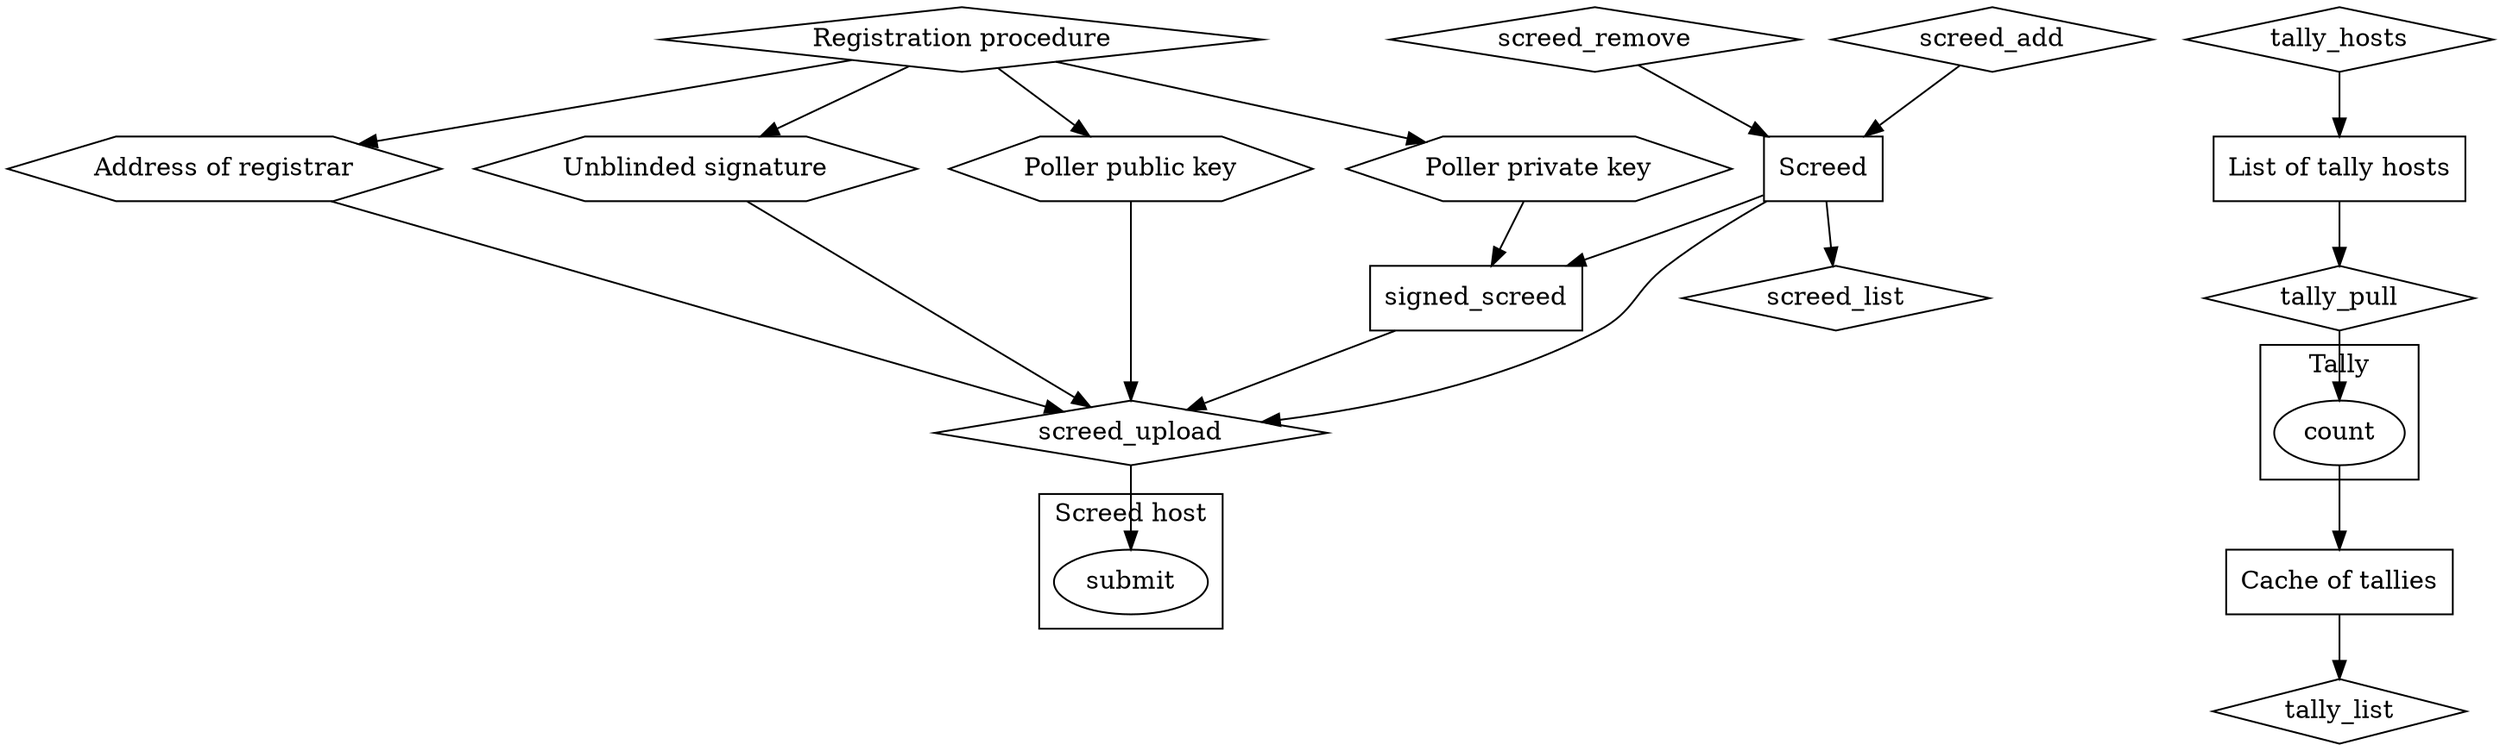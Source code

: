 digraph {
  // Registration data
  unblinded [label="Unblinded signature"]
  public [label="Poller public key"]
  private [label="Poller private key"]
  registrar [label="Address of registrar"]
  unblinded, public, private, registrar [shape="hexagon"]
 
  // Other data
  screed, signed_screed, tally_config, tally_cache [shape="box"]
  screed [label="Screed"]
  tally_config [label="List of tally hosts"]
  tally_cache [label="Cache of tallies"]

  // User interfaces
  registration [shape="diamond" label="Registration procedure"]
  tally_hosts, tally_pull, tally_list [shape="diamond"]
  
  // Registration
  registration -> unblinded
  registration -> private
  registration -> public
  registration -> registrar

  // Screed
  screed_add, screed_remove, screed_list, screed_upload [shape="diamond"]
  screed_add -> screed
  screed_remove -> screed
  screed -> screed_list

  registrar -> screed_upload
  screed -> screed_upload
  private -> signed_screed
  screed -> signed_screed
  signed_screed -> screed_upload
  public -> screed_upload
  unblinded -> screed_upload
  screed_upload -> submit
  subgraph cluster_screed_host {
    label="Screed host"
    submit
  }

  // Tally
  tally_hosts -> tally_config -> tally_pull -> count -> tally_cache -> tally_list
  subgraph cluster_tally {
    label="Tally"
    count
  }
}
